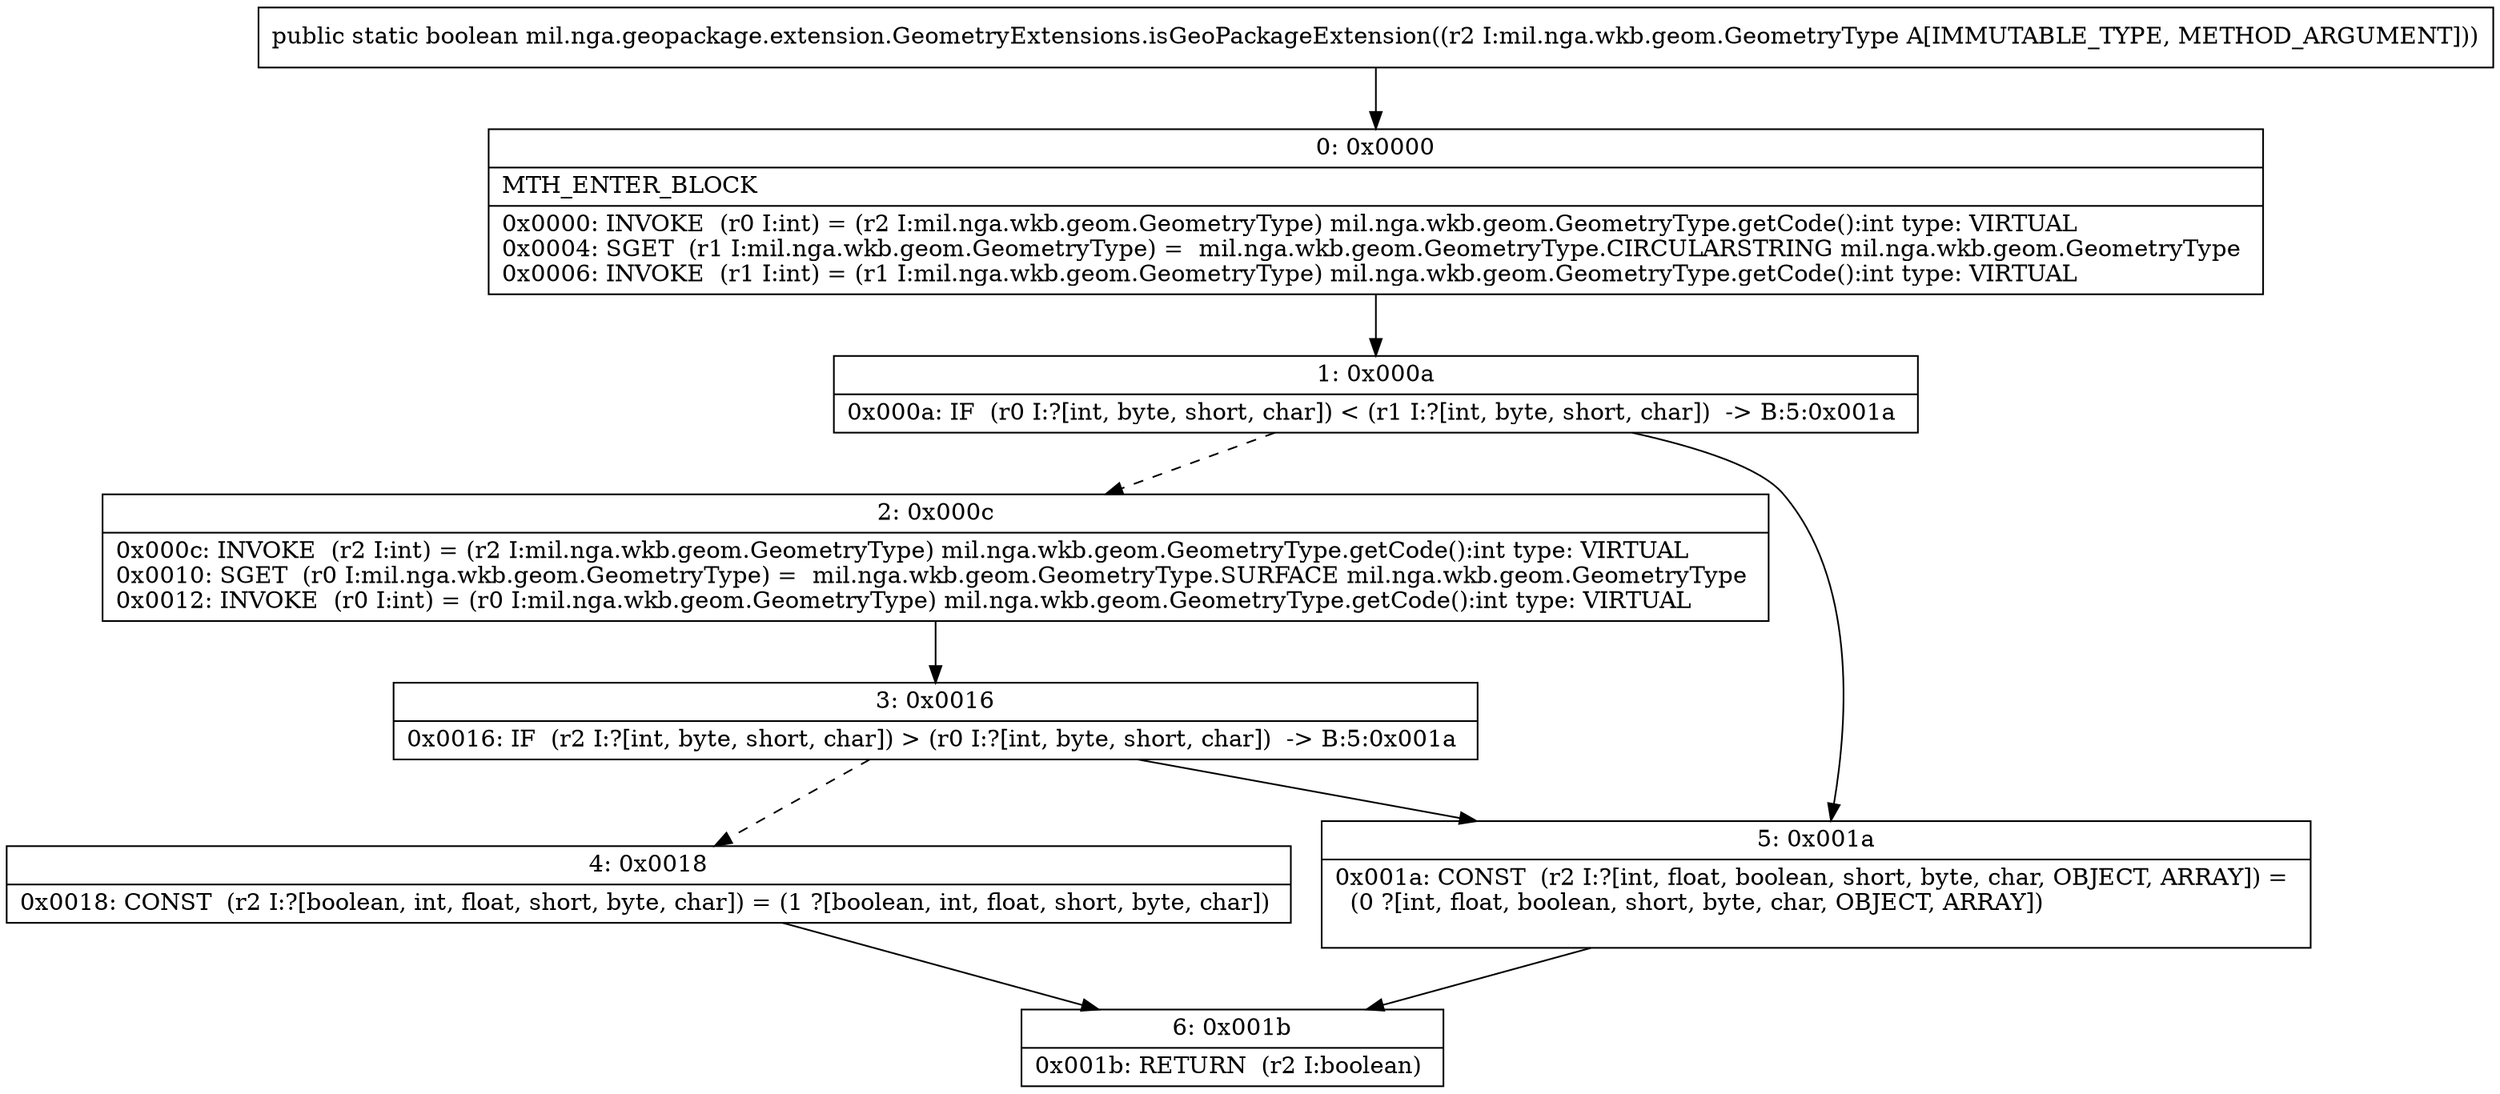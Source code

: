 digraph "CFG formil.nga.geopackage.extension.GeometryExtensions.isGeoPackageExtension(Lmil\/nga\/wkb\/geom\/GeometryType;)Z" {
Node_0 [shape=record,label="{0\:\ 0x0000|MTH_ENTER_BLOCK\l|0x0000: INVOKE  (r0 I:int) = (r2 I:mil.nga.wkb.geom.GeometryType) mil.nga.wkb.geom.GeometryType.getCode():int type: VIRTUAL \l0x0004: SGET  (r1 I:mil.nga.wkb.geom.GeometryType) =  mil.nga.wkb.geom.GeometryType.CIRCULARSTRING mil.nga.wkb.geom.GeometryType \l0x0006: INVOKE  (r1 I:int) = (r1 I:mil.nga.wkb.geom.GeometryType) mil.nga.wkb.geom.GeometryType.getCode():int type: VIRTUAL \l}"];
Node_1 [shape=record,label="{1\:\ 0x000a|0x000a: IF  (r0 I:?[int, byte, short, char]) \< (r1 I:?[int, byte, short, char])  \-\> B:5:0x001a \l}"];
Node_2 [shape=record,label="{2\:\ 0x000c|0x000c: INVOKE  (r2 I:int) = (r2 I:mil.nga.wkb.geom.GeometryType) mil.nga.wkb.geom.GeometryType.getCode():int type: VIRTUAL \l0x0010: SGET  (r0 I:mil.nga.wkb.geom.GeometryType) =  mil.nga.wkb.geom.GeometryType.SURFACE mil.nga.wkb.geom.GeometryType \l0x0012: INVOKE  (r0 I:int) = (r0 I:mil.nga.wkb.geom.GeometryType) mil.nga.wkb.geom.GeometryType.getCode():int type: VIRTUAL \l}"];
Node_3 [shape=record,label="{3\:\ 0x0016|0x0016: IF  (r2 I:?[int, byte, short, char]) \> (r0 I:?[int, byte, short, char])  \-\> B:5:0x001a \l}"];
Node_4 [shape=record,label="{4\:\ 0x0018|0x0018: CONST  (r2 I:?[boolean, int, float, short, byte, char]) = (1 ?[boolean, int, float, short, byte, char]) \l}"];
Node_5 [shape=record,label="{5\:\ 0x001a|0x001a: CONST  (r2 I:?[int, float, boolean, short, byte, char, OBJECT, ARRAY]) = \l  (0 ?[int, float, boolean, short, byte, char, OBJECT, ARRAY])\l \l}"];
Node_6 [shape=record,label="{6\:\ 0x001b|0x001b: RETURN  (r2 I:boolean) \l}"];
MethodNode[shape=record,label="{public static boolean mil.nga.geopackage.extension.GeometryExtensions.isGeoPackageExtension((r2 I:mil.nga.wkb.geom.GeometryType A[IMMUTABLE_TYPE, METHOD_ARGUMENT])) }"];
MethodNode -> Node_0;
Node_0 -> Node_1;
Node_1 -> Node_2[style=dashed];
Node_1 -> Node_5;
Node_2 -> Node_3;
Node_3 -> Node_4[style=dashed];
Node_3 -> Node_5;
Node_4 -> Node_6;
Node_5 -> Node_6;
}

